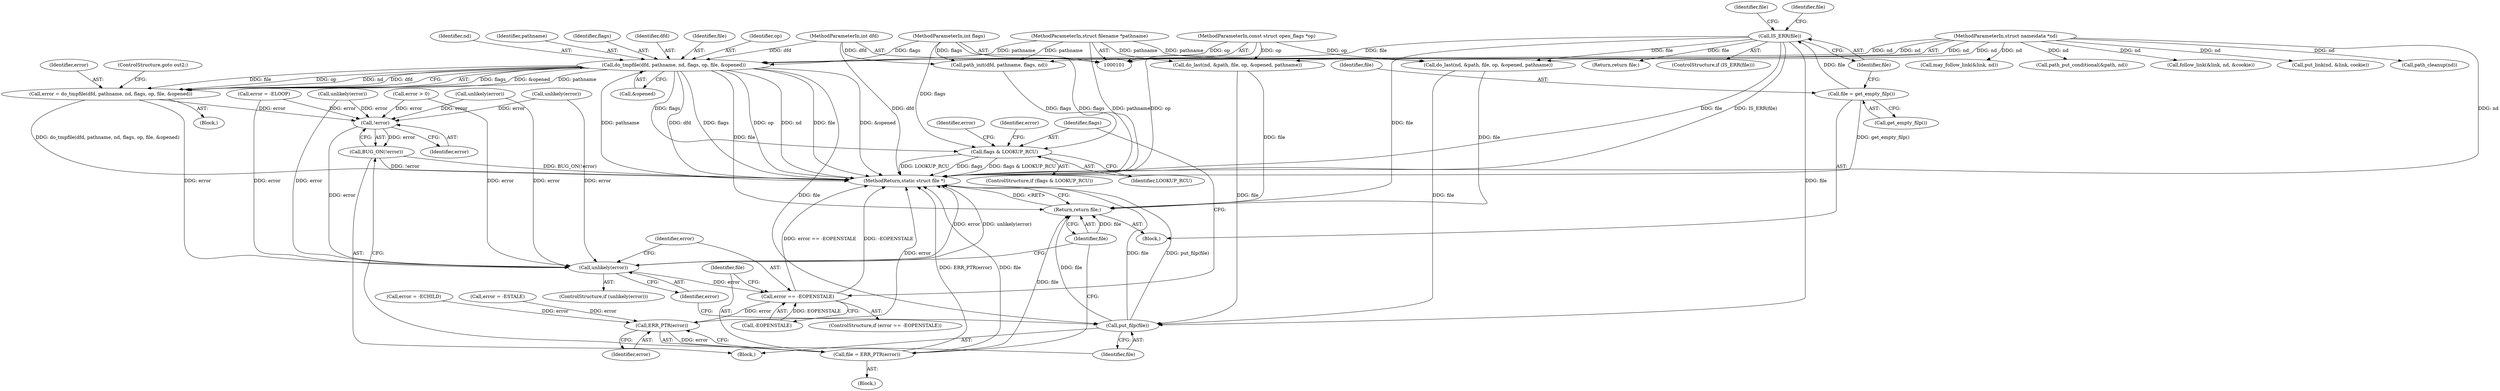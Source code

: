 digraph "0_linux_f15133df088ecadd141ea1907f2c96df67c729f0@API" {
"1000140" [label="(Call,do_tmpfile(dfd, pathname, nd, flags, op, file, &opened))"];
"1000102" [label="(MethodParameterIn,int dfd)"];
"1000103" [label="(MethodParameterIn,struct filename *pathname)"];
"1000104" [label="(MethodParameterIn,struct nameidata *nd)"];
"1000106" [label="(MethodParameterIn,int flags)"];
"1000105" [label="(MethodParameterIn,const struct open_flags *op)"];
"1000119" [label="(Call,IS_ERR(file))"];
"1000115" [label="(Call,file = get_empty_filp())"];
"1000138" [label="(Call,error = do_tmpfile(dfd, pathname, nd, flags, op, file, &opened))"];
"1000269" [label="(Call,!error)"];
"1000268" [label="(Call,BUG_ON(!error))"];
"1000274" [label="(Call,unlikely(error))"];
"1000278" [label="(Call,error == -EOPENSTALE)"];
"1000298" [label="(Call,ERR_PTR(error))"];
"1000296" [label="(Call,file = ERR_PTR(error))"];
"1000300" [label="(Return,return file;)"];
"1000271" [label="(Call,put_filp(file))"];
"1000284" [label="(Call,flags & LOOKUP_RCU)"];
"1000302" [label="(MethodReturn,static struct file *)"];
"1000105" [label="(MethodParameterIn,const struct open_flags *op)"];
"1000284" [label="(Call,flags & LOOKUP_RCU)"];
"1000274" [label="(Call,unlikely(error))"];
"1000125" [label="(Identifier,file)"];
"1000300" [label="(Return,return file;)"];
"1000277" [label="(ControlStructure,if (error == -EOPENSTALE))"];
"1000104" [label="(MethodParameterIn,struct nameidata *nd)"];
"1000286" [label="(Identifier,LOOKUP_RCU)"];
"1000143" [label="(Identifier,nd)"];
"1000115" [label="(Call,file = get_empty_filp())"];
"1000298" [label="(Call,ERR_PTR(error))"];
"1000207" [label="(Call,may_follow_link(&link, nd))"];
"1000299" [label="(Identifier,error)"];
"1000267" [label="(Block,)"];
"1000163" [label="(Call,do_last(nd, &path, file, op, &opened, pathname))"];
"1000191" [label="(Call,path_put_conditional(&path, nd))"];
"1000200" [label="(Call,error = -ELOOP)"];
"1000273" [label="(ControlStructure,if (unlikely(error)))"];
"1000116" [label="(Identifier,file)"];
"1000152" [label="(Call,path_init(dfd, pathname, flags, nd))"];
"1000275" [label="(Identifier,error)"];
"1000280" [label="(Call,-EOPENSTALE)"];
"1000278" [label="(Call,error == -EOPENSTALE)"];
"1000276" [label="(Block,)"];
"1000288" [label="(Identifier,error)"];
"1000272" [label="(Identifier,file)"];
"1000119" [label="(Call,IS_ERR(file))"];
"1000142" [label="(Identifier,pathname)"];
"1000212" [label="(Call,unlikely(error))"];
"1000144" [label="(Identifier,flags)"];
"1000174" [label="(Call,error > 0)"];
"1000297" [label="(Identifier,file)"];
"1000296" [label="(Call,file = ERR_PTR(error))"];
"1000293" [label="(Identifier,error)"];
"1000141" [label="(Identifier,dfd)"];
"1000301" [label="(Identifier,file)"];
"1000285" [label="(Identifier,flags)"];
"1000121" [label="(Return,return file;)"];
"1000117" [label="(Call,get_empty_filp())"];
"1000270" [label="(Identifier,error)"];
"1000137" [label="(Block,)"];
"1000271" [label="(Call,put_filp(file))"];
"1000287" [label="(Call,error = -ECHILD)"];
"1000269" [label="(Call,!error)"];
"1000283" [label="(ControlStructure,if (flags & LOOKUP_RCU))"];
"1000120" [label="(Identifier,file)"];
"1000244" [label="(Call,do_last(nd, &path, file, op, &opened, pathname))"];
"1000232" [label="(Call,follow_link(&link, nd, &cookie))"];
"1000140" [label="(Call,do_tmpfile(dfd, pathname, nd, flags, op, file, &opened))"];
"1000139" [label="(Identifier,error)"];
"1000158" [label="(Call,unlikely(error))"];
"1000279" [label="(Identifier,error)"];
"1000253" [label="(Call,put_link(nd, &link, cookie))"];
"1000138" [label="(Call,error = do_tmpfile(dfd, pathname, nd, flags, op, file, &opened))"];
"1000146" [label="(Identifier,file)"];
"1000102" [label="(MethodParameterIn,int dfd)"];
"1000103" [label="(MethodParameterIn,struct filename *pathname)"];
"1000122" [label="(Identifier,file)"];
"1000149" [label="(ControlStructure,goto out2;)"];
"1000292" [label="(Call,error = -ESTALE)"];
"1000259" [label="(Call,path_cleanup(nd))"];
"1000107" [label="(Block,)"];
"1000268" [label="(Call,BUG_ON(!error))"];
"1000118" [label="(ControlStructure,if (IS_ERR(file)))"];
"1000147" [label="(Call,&opened)"];
"1000106" [label="(MethodParameterIn,int flags)"];
"1000145" [label="(Identifier,op)"];
"1000239" [label="(Call,unlikely(error))"];
"1000140" -> "1000138"  [label="AST: "];
"1000140" -> "1000147"  [label="CFG: "];
"1000141" -> "1000140"  [label="AST: "];
"1000142" -> "1000140"  [label="AST: "];
"1000143" -> "1000140"  [label="AST: "];
"1000144" -> "1000140"  [label="AST: "];
"1000145" -> "1000140"  [label="AST: "];
"1000146" -> "1000140"  [label="AST: "];
"1000147" -> "1000140"  [label="AST: "];
"1000138" -> "1000140"  [label="CFG: "];
"1000140" -> "1000302"  [label="DDG: pathname"];
"1000140" -> "1000302"  [label="DDG: dfd"];
"1000140" -> "1000302"  [label="DDG: flags"];
"1000140" -> "1000302"  [label="DDG: op"];
"1000140" -> "1000302"  [label="DDG: nd"];
"1000140" -> "1000302"  [label="DDG: file"];
"1000140" -> "1000302"  [label="DDG: &opened"];
"1000140" -> "1000138"  [label="DDG: flags"];
"1000140" -> "1000138"  [label="DDG: &opened"];
"1000140" -> "1000138"  [label="DDG: pathname"];
"1000140" -> "1000138"  [label="DDG: file"];
"1000140" -> "1000138"  [label="DDG: op"];
"1000140" -> "1000138"  [label="DDG: nd"];
"1000140" -> "1000138"  [label="DDG: dfd"];
"1000102" -> "1000140"  [label="DDG: dfd"];
"1000103" -> "1000140"  [label="DDG: pathname"];
"1000104" -> "1000140"  [label="DDG: nd"];
"1000106" -> "1000140"  [label="DDG: flags"];
"1000105" -> "1000140"  [label="DDG: op"];
"1000119" -> "1000140"  [label="DDG: file"];
"1000140" -> "1000271"  [label="DDG: file"];
"1000140" -> "1000284"  [label="DDG: flags"];
"1000140" -> "1000300"  [label="DDG: file"];
"1000102" -> "1000101"  [label="AST: "];
"1000102" -> "1000302"  [label="DDG: dfd"];
"1000102" -> "1000152"  [label="DDG: dfd"];
"1000103" -> "1000101"  [label="AST: "];
"1000103" -> "1000302"  [label="DDG: pathname"];
"1000103" -> "1000152"  [label="DDG: pathname"];
"1000103" -> "1000163"  [label="DDG: pathname"];
"1000103" -> "1000244"  [label="DDG: pathname"];
"1000104" -> "1000101"  [label="AST: "];
"1000104" -> "1000302"  [label="DDG: nd"];
"1000104" -> "1000152"  [label="DDG: nd"];
"1000104" -> "1000163"  [label="DDG: nd"];
"1000104" -> "1000191"  [label="DDG: nd"];
"1000104" -> "1000207"  [label="DDG: nd"];
"1000104" -> "1000232"  [label="DDG: nd"];
"1000104" -> "1000244"  [label="DDG: nd"];
"1000104" -> "1000253"  [label="DDG: nd"];
"1000104" -> "1000259"  [label="DDG: nd"];
"1000106" -> "1000101"  [label="AST: "];
"1000106" -> "1000302"  [label="DDG: flags"];
"1000106" -> "1000152"  [label="DDG: flags"];
"1000106" -> "1000284"  [label="DDG: flags"];
"1000105" -> "1000101"  [label="AST: "];
"1000105" -> "1000302"  [label="DDG: op"];
"1000105" -> "1000163"  [label="DDG: op"];
"1000105" -> "1000244"  [label="DDG: op"];
"1000119" -> "1000118"  [label="AST: "];
"1000119" -> "1000120"  [label="CFG: "];
"1000120" -> "1000119"  [label="AST: "];
"1000122" -> "1000119"  [label="CFG: "];
"1000125" -> "1000119"  [label="CFG: "];
"1000119" -> "1000302"  [label="DDG: file"];
"1000119" -> "1000302"  [label="DDG: IS_ERR(file)"];
"1000115" -> "1000119"  [label="DDG: file"];
"1000119" -> "1000121"  [label="DDG: file"];
"1000119" -> "1000163"  [label="DDG: file"];
"1000119" -> "1000271"  [label="DDG: file"];
"1000119" -> "1000300"  [label="DDG: file"];
"1000115" -> "1000107"  [label="AST: "];
"1000115" -> "1000117"  [label="CFG: "];
"1000116" -> "1000115"  [label="AST: "];
"1000117" -> "1000115"  [label="AST: "];
"1000120" -> "1000115"  [label="CFG: "];
"1000115" -> "1000302"  [label="DDG: get_empty_filp()"];
"1000138" -> "1000137"  [label="AST: "];
"1000139" -> "1000138"  [label="AST: "];
"1000149" -> "1000138"  [label="CFG: "];
"1000138" -> "1000302"  [label="DDG: do_tmpfile(dfd, pathname, nd, flags, op, file, &opened)"];
"1000138" -> "1000269"  [label="DDG: error"];
"1000138" -> "1000274"  [label="DDG: error"];
"1000269" -> "1000268"  [label="AST: "];
"1000269" -> "1000270"  [label="CFG: "];
"1000270" -> "1000269"  [label="AST: "];
"1000268" -> "1000269"  [label="CFG: "];
"1000269" -> "1000268"  [label="DDG: error"];
"1000158" -> "1000269"  [label="DDG: error"];
"1000200" -> "1000269"  [label="DDG: error"];
"1000239" -> "1000269"  [label="DDG: error"];
"1000212" -> "1000269"  [label="DDG: error"];
"1000174" -> "1000269"  [label="DDG: error"];
"1000269" -> "1000274"  [label="DDG: error"];
"1000268" -> "1000267"  [label="AST: "];
"1000272" -> "1000268"  [label="CFG: "];
"1000268" -> "1000302"  [label="DDG: !error"];
"1000268" -> "1000302"  [label="DDG: BUG_ON(!error)"];
"1000274" -> "1000273"  [label="AST: "];
"1000274" -> "1000275"  [label="CFG: "];
"1000275" -> "1000274"  [label="AST: "];
"1000279" -> "1000274"  [label="CFG: "];
"1000301" -> "1000274"  [label="CFG: "];
"1000274" -> "1000302"  [label="DDG: error"];
"1000274" -> "1000302"  [label="DDG: unlikely(error)"];
"1000158" -> "1000274"  [label="DDG: error"];
"1000200" -> "1000274"  [label="DDG: error"];
"1000239" -> "1000274"  [label="DDG: error"];
"1000212" -> "1000274"  [label="DDG: error"];
"1000174" -> "1000274"  [label="DDG: error"];
"1000274" -> "1000278"  [label="DDG: error"];
"1000278" -> "1000277"  [label="AST: "];
"1000278" -> "1000280"  [label="CFG: "];
"1000279" -> "1000278"  [label="AST: "];
"1000280" -> "1000278"  [label="AST: "];
"1000285" -> "1000278"  [label="CFG: "];
"1000297" -> "1000278"  [label="CFG: "];
"1000278" -> "1000302"  [label="DDG: error == -EOPENSTALE"];
"1000278" -> "1000302"  [label="DDG: -EOPENSTALE"];
"1000280" -> "1000278"  [label="DDG: EOPENSTALE"];
"1000278" -> "1000298"  [label="DDG: error"];
"1000298" -> "1000296"  [label="AST: "];
"1000298" -> "1000299"  [label="CFG: "];
"1000299" -> "1000298"  [label="AST: "];
"1000296" -> "1000298"  [label="CFG: "];
"1000298" -> "1000302"  [label="DDG: error"];
"1000298" -> "1000296"  [label="DDG: error"];
"1000292" -> "1000298"  [label="DDG: error"];
"1000287" -> "1000298"  [label="DDG: error"];
"1000296" -> "1000276"  [label="AST: "];
"1000297" -> "1000296"  [label="AST: "];
"1000301" -> "1000296"  [label="CFG: "];
"1000296" -> "1000302"  [label="DDG: ERR_PTR(error)"];
"1000296" -> "1000302"  [label="DDG: file"];
"1000296" -> "1000300"  [label="DDG: file"];
"1000300" -> "1000107"  [label="AST: "];
"1000300" -> "1000301"  [label="CFG: "];
"1000301" -> "1000300"  [label="AST: "];
"1000302" -> "1000300"  [label="CFG: "];
"1000300" -> "1000302"  [label="DDG: <RET>"];
"1000301" -> "1000300"  [label="DDG: file"];
"1000244" -> "1000300"  [label="DDG: file"];
"1000163" -> "1000300"  [label="DDG: file"];
"1000271" -> "1000300"  [label="DDG: file"];
"1000271" -> "1000267"  [label="AST: "];
"1000271" -> "1000272"  [label="CFG: "];
"1000272" -> "1000271"  [label="AST: "];
"1000275" -> "1000271"  [label="CFG: "];
"1000271" -> "1000302"  [label="DDG: file"];
"1000271" -> "1000302"  [label="DDG: put_filp(file)"];
"1000244" -> "1000271"  [label="DDG: file"];
"1000163" -> "1000271"  [label="DDG: file"];
"1000284" -> "1000283"  [label="AST: "];
"1000284" -> "1000286"  [label="CFG: "];
"1000285" -> "1000284"  [label="AST: "];
"1000286" -> "1000284"  [label="AST: "];
"1000288" -> "1000284"  [label="CFG: "];
"1000293" -> "1000284"  [label="CFG: "];
"1000284" -> "1000302"  [label="DDG: LOOKUP_RCU"];
"1000284" -> "1000302"  [label="DDG: flags"];
"1000284" -> "1000302"  [label="DDG: flags & LOOKUP_RCU"];
"1000152" -> "1000284"  [label="DDG: flags"];
}
